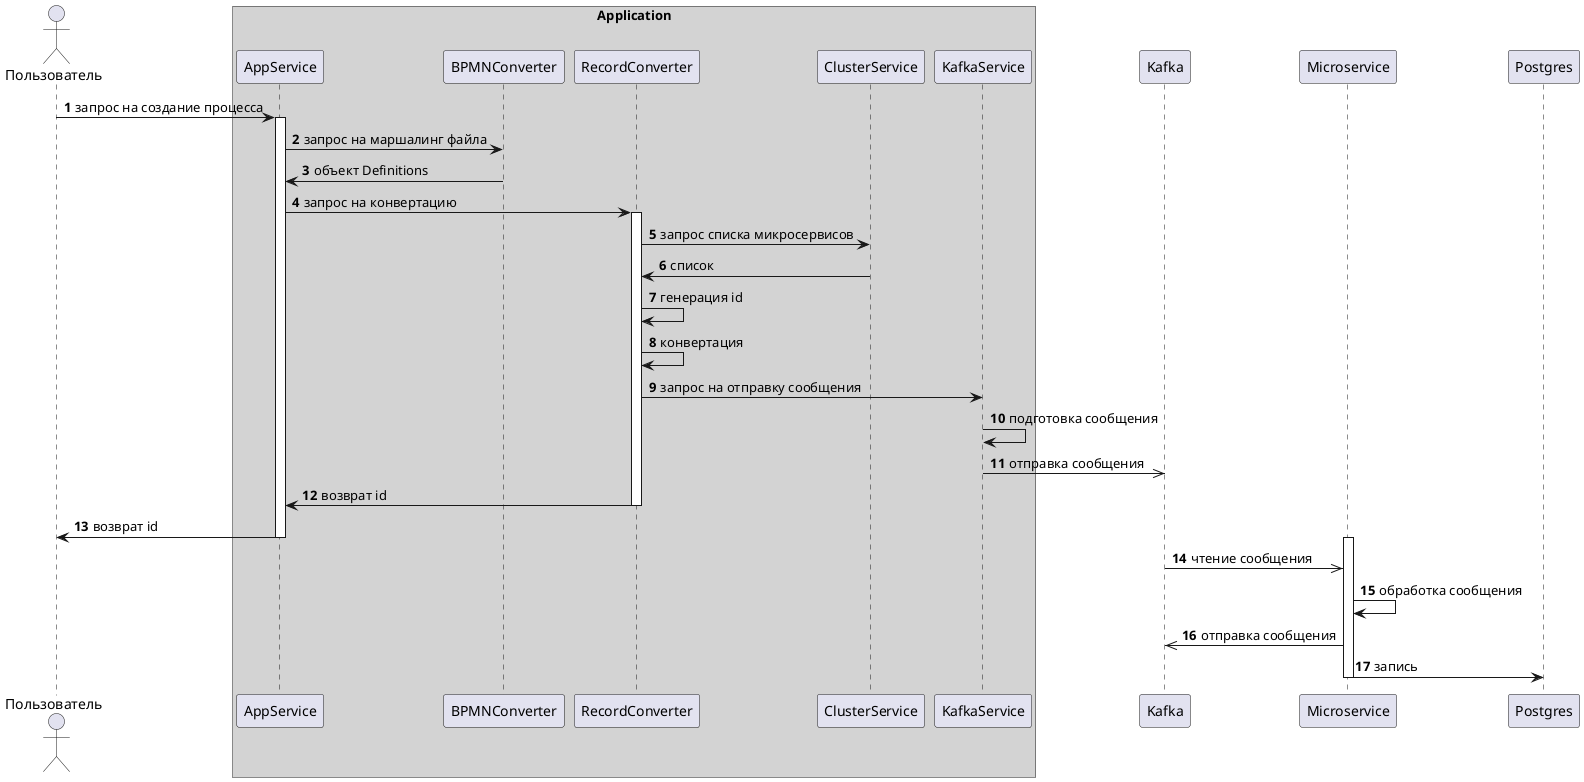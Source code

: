 @startuml
'https://plantuml.com/sequence-diagram

autonumber
actor Пользователь as User

box "Application" #LightGrey
participant AppService
participant BPMNConverter
participant RecordConverter
participant ClusterService
participant KafkaService
'participant PostgreService
end box

User -> AppService: запрос на создание процесса
activate AppService
AppService -> BPMNConverter: запрос на маршалинг файла
AppService <- BPMNConverter: объект Definitions
AppService -> RecordConverter: запрос на конвертацию
activate RecordConverter
RecordConverter -> ClusterService: запрос списка микросервисов
ClusterService -> RecordConverter: список
RecordConverter -> RecordConverter: генерация id
RecordConverter -> RecordConverter: конвертация
RecordConverter -> KafkaService: запрос на отправку сообщения
KafkaService -> KafkaService: подготовка сообщения
KafkaService ->> Kafka: отправка сообщения
RecordConverter -> AppService: возврат id
deactivate RecordConverter
User <- AppService: возврат id
deactivate AppService

activate Microservice
Kafka ->> Microservice: чтение сообщения
Microservice -> Microservice: обработка сообщения
Microservice ->> Kafka: отправка сообщения
Microservice -> Postgres: запись
deactivate Microservice
@enduml